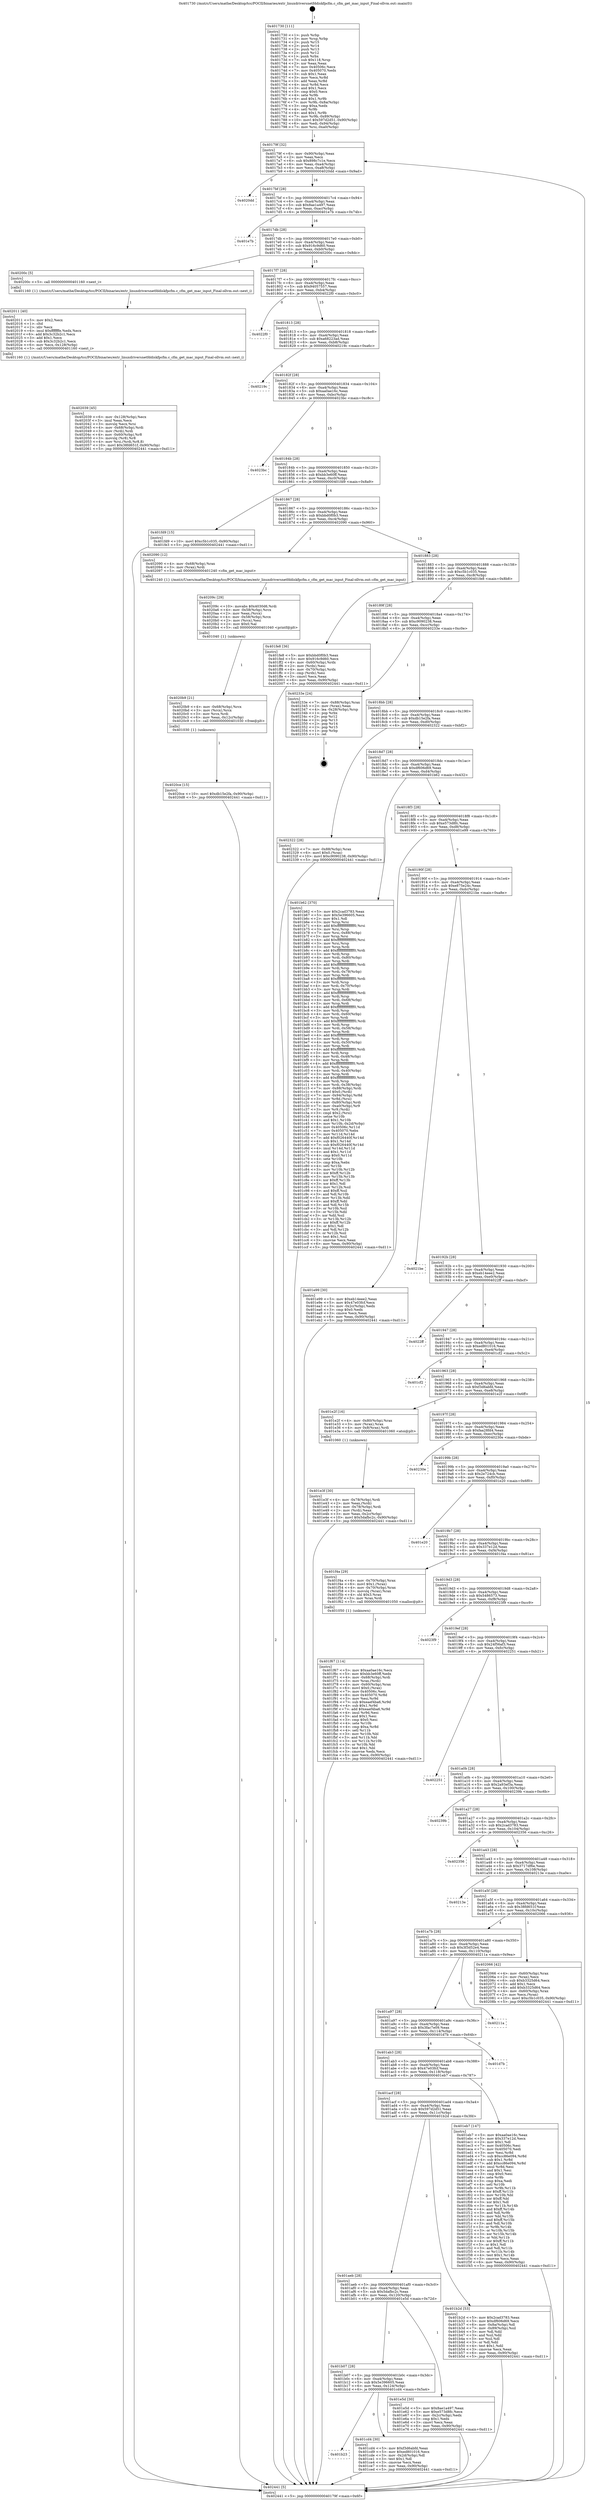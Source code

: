 digraph "0x401730" {
  label = "0x401730 (/mnt/c/Users/mathe/Desktop/tcc/POCII/binaries/extr_linuxdriversnetfddiskfpcfm.c_cfm_get_mac_input_Final-ollvm.out::main(0))"
  labelloc = "t"
  node[shape=record]

  Entry [label="",width=0.3,height=0.3,shape=circle,fillcolor=black,style=filled]
  "0x40179f" [label="{
     0x40179f [32]\l
     | [instrs]\l
     &nbsp;&nbsp;0x40179f \<+6\>: mov -0x90(%rbp),%eax\l
     &nbsp;&nbsp;0x4017a5 \<+2\>: mov %eax,%ecx\l
     &nbsp;&nbsp;0x4017a7 \<+6\>: sub $0x898c7c1e,%ecx\l
     &nbsp;&nbsp;0x4017ad \<+6\>: mov %eax,-0xa4(%rbp)\l
     &nbsp;&nbsp;0x4017b3 \<+6\>: mov %ecx,-0xa8(%rbp)\l
     &nbsp;&nbsp;0x4017b9 \<+6\>: je 00000000004020dd \<main+0x9ad\>\l
  }"]
  "0x4020dd" [label="{
     0x4020dd\l
  }", style=dashed]
  "0x4017bf" [label="{
     0x4017bf [28]\l
     | [instrs]\l
     &nbsp;&nbsp;0x4017bf \<+5\>: jmp 00000000004017c4 \<main+0x94\>\l
     &nbsp;&nbsp;0x4017c4 \<+6\>: mov -0xa4(%rbp),%eax\l
     &nbsp;&nbsp;0x4017ca \<+5\>: sub $0x8ae1a497,%eax\l
     &nbsp;&nbsp;0x4017cf \<+6\>: mov %eax,-0xac(%rbp)\l
     &nbsp;&nbsp;0x4017d5 \<+6\>: je 0000000000401e7b \<main+0x74b\>\l
  }"]
  Exit [label="",width=0.3,height=0.3,shape=circle,fillcolor=black,style=filled,peripheries=2]
  "0x401e7b" [label="{
     0x401e7b\l
  }", style=dashed]
  "0x4017db" [label="{
     0x4017db [28]\l
     | [instrs]\l
     &nbsp;&nbsp;0x4017db \<+5\>: jmp 00000000004017e0 \<main+0xb0\>\l
     &nbsp;&nbsp;0x4017e0 \<+6\>: mov -0xa4(%rbp),%eax\l
     &nbsp;&nbsp;0x4017e6 \<+5\>: sub $0x916c9d60,%eax\l
     &nbsp;&nbsp;0x4017eb \<+6\>: mov %eax,-0xb0(%rbp)\l
     &nbsp;&nbsp;0x4017f1 \<+6\>: je 000000000040200c \<main+0x8dc\>\l
  }"]
  "0x4020ce" [label="{
     0x4020ce [15]\l
     | [instrs]\l
     &nbsp;&nbsp;0x4020ce \<+10\>: movl $0xdb15e2fa,-0x90(%rbp)\l
     &nbsp;&nbsp;0x4020d8 \<+5\>: jmp 0000000000402441 \<main+0xd11\>\l
  }"]
  "0x40200c" [label="{
     0x40200c [5]\l
     | [instrs]\l
     &nbsp;&nbsp;0x40200c \<+5\>: call 0000000000401160 \<next_i\>\l
     | [calls]\l
     &nbsp;&nbsp;0x401160 \{1\} (/mnt/c/Users/mathe/Desktop/tcc/POCII/binaries/extr_linuxdriversnetfddiskfpcfm.c_cfm_get_mac_input_Final-ollvm.out::next_i)\l
  }"]
  "0x4017f7" [label="{
     0x4017f7 [28]\l
     | [instrs]\l
     &nbsp;&nbsp;0x4017f7 \<+5\>: jmp 00000000004017fc \<main+0xcc\>\l
     &nbsp;&nbsp;0x4017fc \<+6\>: mov -0xa4(%rbp),%eax\l
     &nbsp;&nbsp;0x401802 \<+5\>: sub $0x94057557,%eax\l
     &nbsp;&nbsp;0x401807 \<+6\>: mov %eax,-0xb4(%rbp)\l
     &nbsp;&nbsp;0x40180d \<+6\>: je 00000000004022f0 \<main+0xbc0\>\l
  }"]
  "0x4020b9" [label="{
     0x4020b9 [21]\l
     | [instrs]\l
     &nbsp;&nbsp;0x4020b9 \<+4\>: mov -0x68(%rbp),%rcx\l
     &nbsp;&nbsp;0x4020bd \<+3\>: mov (%rcx),%rcx\l
     &nbsp;&nbsp;0x4020c0 \<+3\>: mov %rcx,%rdi\l
     &nbsp;&nbsp;0x4020c3 \<+6\>: mov %eax,-0x12c(%rbp)\l
     &nbsp;&nbsp;0x4020c9 \<+5\>: call 0000000000401030 \<free@plt\>\l
     | [calls]\l
     &nbsp;&nbsp;0x401030 \{1\} (unknown)\l
  }"]
  "0x4022f0" [label="{
     0x4022f0\l
  }", style=dashed]
  "0x401813" [label="{
     0x401813 [28]\l
     | [instrs]\l
     &nbsp;&nbsp;0x401813 \<+5\>: jmp 0000000000401818 \<main+0xe8\>\l
     &nbsp;&nbsp;0x401818 \<+6\>: mov -0xa4(%rbp),%eax\l
     &nbsp;&nbsp;0x40181e \<+5\>: sub $0xa68223ad,%eax\l
     &nbsp;&nbsp;0x401823 \<+6\>: mov %eax,-0xb8(%rbp)\l
     &nbsp;&nbsp;0x401829 \<+6\>: je 000000000040219c \<main+0xa6c\>\l
  }"]
  "0x40209c" [label="{
     0x40209c [29]\l
     | [instrs]\l
     &nbsp;&nbsp;0x40209c \<+10\>: movabs $0x4030d6,%rdi\l
     &nbsp;&nbsp;0x4020a6 \<+4\>: mov -0x58(%rbp),%rcx\l
     &nbsp;&nbsp;0x4020aa \<+2\>: mov %eax,(%rcx)\l
     &nbsp;&nbsp;0x4020ac \<+4\>: mov -0x58(%rbp),%rcx\l
     &nbsp;&nbsp;0x4020b0 \<+2\>: mov (%rcx),%esi\l
     &nbsp;&nbsp;0x4020b2 \<+2\>: mov $0x0,%al\l
     &nbsp;&nbsp;0x4020b4 \<+5\>: call 0000000000401040 \<printf@plt\>\l
     | [calls]\l
     &nbsp;&nbsp;0x401040 \{1\} (unknown)\l
  }"]
  "0x40219c" [label="{
     0x40219c\l
  }", style=dashed]
  "0x40182f" [label="{
     0x40182f [28]\l
     | [instrs]\l
     &nbsp;&nbsp;0x40182f \<+5\>: jmp 0000000000401834 \<main+0x104\>\l
     &nbsp;&nbsp;0x401834 \<+6\>: mov -0xa4(%rbp),%eax\l
     &nbsp;&nbsp;0x40183a \<+5\>: sub $0xaa0ae16c,%eax\l
     &nbsp;&nbsp;0x40183f \<+6\>: mov %eax,-0xbc(%rbp)\l
     &nbsp;&nbsp;0x401845 \<+6\>: je 00000000004023bc \<main+0xc8c\>\l
  }"]
  "0x402039" [label="{
     0x402039 [45]\l
     | [instrs]\l
     &nbsp;&nbsp;0x402039 \<+6\>: mov -0x128(%rbp),%ecx\l
     &nbsp;&nbsp;0x40203f \<+3\>: imul %eax,%ecx\l
     &nbsp;&nbsp;0x402042 \<+3\>: movslq %ecx,%rsi\l
     &nbsp;&nbsp;0x402045 \<+4\>: mov -0x68(%rbp),%rdi\l
     &nbsp;&nbsp;0x402049 \<+3\>: mov (%rdi),%rdi\l
     &nbsp;&nbsp;0x40204c \<+4\>: mov -0x60(%rbp),%r8\l
     &nbsp;&nbsp;0x402050 \<+3\>: movslq (%r8),%r8\l
     &nbsp;&nbsp;0x402053 \<+4\>: mov %rsi,(%rdi,%r8,8)\l
     &nbsp;&nbsp;0x402057 \<+10\>: movl $0x38fd651f,-0x90(%rbp)\l
     &nbsp;&nbsp;0x402061 \<+5\>: jmp 0000000000402441 \<main+0xd11\>\l
  }"]
  "0x4023bc" [label="{
     0x4023bc\l
  }", style=dashed]
  "0x40184b" [label="{
     0x40184b [28]\l
     | [instrs]\l
     &nbsp;&nbsp;0x40184b \<+5\>: jmp 0000000000401850 \<main+0x120\>\l
     &nbsp;&nbsp;0x401850 \<+6\>: mov -0xa4(%rbp),%eax\l
     &nbsp;&nbsp;0x401856 \<+5\>: sub $0xbb3e60ff,%eax\l
     &nbsp;&nbsp;0x40185b \<+6\>: mov %eax,-0xc0(%rbp)\l
     &nbsp;&nbsp;0x401861 \<+6\>: je 0000000000401fd9 \<main+0x8a9\>\l
  }"]
  "0x402011" [label="{
     0x402011 [40]\l
     | [instrs]\l
     &nbsp;&nbsp;0x402011 \<+5\>: mov $0x2,%ecx\l
     &nbsp;&nbsp;0x402016 \<+1\>: cltd\l
     &nbsp;&nbsp;0x402017 \<+2\>: idiv %ecx\l
     &nbsp;&nbsp;0x402019 \<+6\>: imul $0xfffffffe,%edx,%ecx\l
     &nbsp;&nbsp;0x40201f \<+6\>: add $0x3c32b2c1,%ecx\l
     &nbsp;&nbsp;0x402025 \<+3\>: add $0x1,%ecx\l
     &nbsp;&nbsp;0x402028 \<+6\>: sub $0x3c32b2c1,%ecx\l
     &nbsp;&nbsp;0x40202e \<+6\>: mov %ecx,-0x128(%rbp)\l
     &nbsp;&nbsp;0x402034 \<+5\>: call 0000000000401160 \<next_i\>\l
     | [calls]\l
     &nbsp;&nbsp;0x401160 \{1\} (/mnt/c/Users/mathe/Desktop/tcc/POCII/binaries/extr_linuxdriversnetfddiskfpcfm.c_cfm_get_mac_input_Final-ollvm.out::next_i)\l
  }"]
  "0x401fd9" [label="{
     0x401fd9 [15]\l
     | [instrs]\l
     &nbsp;&nbsp;0x401fd9 \<+10\>: movl $0xc5b1c035,-0x90(%rbp)\l
     &nbsp;&nbsp;0x401fe3 \<+5\>: jmp 0000000000402441 \<main+0xd11\>\l
  }"]
  "0x401867" [label="{
     0x401867 [28]\l
     | [instrs]\l
     &nbsp;&nbsp;0x401867 \<+5\>: jmp 000000000040186c \<main+0x13c\>\l
     &nbsp;&nbsp;0x40186c \<+6\>: mov -0xa4(%rbp),%eax\l
     &nbsp;&nbsp;0x401872 \<+5\>: sub $0xbbd0f0b3,%eax\l
     &nbsp;&nbsp;0x401877 \<+6\>: mov %eax,-0xc4(%rbp)\l
     &nbsp;&nbsp;0x40187d \<+6\>: je 0000000000402090 \<main+0x960\>\l
  }"]
  "0x401f67" [label="{
     0x401f67 [114]\l
     | [instrs]\l
     &nbsp;&nbsp;0x401f67 \<+5\>: mov $0xaa0ae16c,%ecx\l
     &nbsp;&nbsp;0x401f6c \<+5\>: mov $0xbb3e60ff,%edx\l
     &nbsp;&nbsp;0x401f71 \<+4\>: mov -0x68(%rbp),%rdi\l
     &nbsp;&nbsp;0x401f75 \<+3\>: mov %rax,(%rdi)\l
     &nbsp;&nbsp;0x401f78 \<+4\>: mov -0x60(%rbp),%rax\l
     &nbsp;&nbsp;0x401f7c \<+6\>: movl $0x0,(%rax)\l
     &nbsp;&nbsp;0x401f82 \<+7\>: mov 0x40506c,%esi\l
     &nbsp;&nbsp;0x401f89 \<+8\>: mov 0x405070,%r8d\l
     &nbsp;&nbsp;0x401f91 \<+3\>: mov %esi,%r9d\l
     &nbsp;&nbsp;0x401f94 \<+7\>: sub $0xeaef4ba6,%r9d\l
     &nbsp;&nbsp;0x401f9b \<+4\>: sub $0x1,%r9d\l
     &nbsp;&nbsp;0x401f9f \<+7\>: add $0xeaef4ba6,%r9d\l
     &nbsp;&nbsp;0x401fa6 \<+4\>: imul %r9d,%esi\l
     &nbsp;&nbsp;0x401faa \<+3\>: and $0x1,%esi\l
     &nbsp;&nbsp;0x401fad \<+3\>: cmp $0x0,%esi\l
     &nbsp;&nbsp;0x401fb0 \<+4\>: sete %r10b\l
     &nbsp;&nbsp;0x401fb4 \<+4\>: cmp $0xa,%r8d\l
     &nbsp;&nbsp;0x401fb8 \<+4\>: setl %r11b\l
     &nbsp;&nbsp;0x401fbc \<+3\>: mov %r10b,%bl\l
     &nbsp;&nbsp;0x401fbf \<+3\>: and %r11b,%bl\l
     &nbsp;&nbsp;0x401fc2 \<+3\>: xor %r11b,%r10b\l
     &nbsp;&nbsp;0x401fc5 \<+3\>: or %r10b,%bl\l
     &nbsp;&nbsp;0x401fc8 \<+3\>: test $0x1,%bl\l
     &nbsp;&nbsp;0x401fcb \<+3\>: cmovne %edx,%ecx\l
     &nbsp;&nbsp;0x401fce \<+6\>: mov %ecx,-0x90(%rbp)\l
     &nbsp;&nbsp;0x401fd4 \<+5\>: jmp 0000000000402441 \<main+0xd11\>\l
  }"]
  "0x402090" [label="{
     0x402090 [12]\l
     | [instrs]\l
     &nbsp;&nbsp;0x402090 \<+4\>: mov -0x68(%rbp),%rax\l
     &nbsp;&nbsp;0x402094 \<+3\>: mov (%rax),%rdi\l
     &nbsp;&nbsp;0x402097 \<+5\>: call 0000000000401240 \<cfm_get_mac_input\>\l
     | [calls]\l
     &nbsp;&nbsp;0x401240 \{1\} (/mnt/c/Users/mathe/Desktop/tcc/POCII/binaries/extr_linuxdriversnetfddiskfpcfm.c_cfm_get_mac_input_Final-ollvm.out::cfm_get_mac_input)\l
  }"]
  "0x401883" [label="{
     0x401883 [28]\l
     | [instrs]\l
     &nbsp;&nbsp;0x401883 \<+5\>: jmp 0000000000401888 \<main+0x158\>\l
     &nbsp;&nbsp;0x401888 \<+6\>: mov -0xa4(%rbp),%eax\l
     &nbsp;&nbsp;0x40188e \<+5\>: sub $0xc5b1c035,%eax\l
     &nbsp;&nbsp;0x401893 \<+6\>: mov %eax,-0xc8(%rbp)\l
     &nbsp;&nbsp;0x401899 \<+6\>: je 0000000000401fe8 \<main+0x8b8\>\l
  }"]
  "0x401e3f" [label="{
     0x401e3f [30]\l
     | [instrs]\l
     &nbsp;&nbsp;0x401e3f \<+4\>: mov -0x78(%rbp),%rdi\l
     &nbsp;&nbsp;0x401e43 \<+2\>: mov %eax,(%rdi)\l
     &nbsp;&nbsp;0x401e45 \<+4\>: mov -0x78(%rbp),%rdi\l
     &nbsp;&nbsp;0x401e49 \<+2\>: mov (%rdi),%eax\l
     &nbsp;&nbsp;0x401e4b \<+3\>: mov %eax,-0x2c(%rbp)\l
     &nbsp;&nbsp;0x401e4e \<+10\>: movl $0x5dafbc2c,-0x90(%rbp)\l
     &nbsp;&nbsp;0x401e58 \<+5\>: jmp 0000000000402441 \<main+0xd11\>\l
  }"]
  "0x401fe8" [label="{
     0x401fe8 [36]\l
     | [instrs]\l
     &nbsp;&nbsp;0x401fe8 \<+5\>: mov $0xbbd0f0b3,%eax\l
     &nbsp;&nbsp;0x401fed \<+5\>: mov $0x916c9d60,%ecx\l
     &nbsp;&nbsp;0x401ff2 \<+4\>: mov -0x60(%rbp),%rdx\l
     &nbsp;&nbsp;0x401ff6 \<+2\>: mov (%rdx),%esi\l
     &nbsp;&nbsp;0x401ff8 \<+4\>: mov -0x70(%rbp),%rdx\l
     &nbsp;&nbsp;0x401ffc \<+2\>: cmp (%rdx),%esi\l
     &nbsp;&nbsp;0x401ffe \<+3\>: cmovl %ecx,%eax\l
     &nbsp;&nbsp;0x402001 \<+6\>: mov %eax,-0x90(%rbp)\l
     &nbsp;&nbsp;0x402007 \<+5\>: jmp 0000000000402441 \<main+0xd11\>\l
  }"]
  "0x40189f" [label="{
     0x40189f [28]\l
     | [instrs]\l
     &nbsp;&nbsp;0x40189f \<+5\>: jmp 00000000004018a4 \<main+0x174\>\l
     &nbsp;&nbsp;0x4018a4 \<+6\>: mov -0xa4(%rbp),%eax\l
     &nbsp;&nbsp;0x4018aa \<+5\>: sub $0xc9090238,%eax\l
     &nbsp;&nbsp;0x4018af \<+6\>: mov %eax,-0xcc(%rbp)\l
     &nbsp;&nbsp;0x4018b5 \<+6\>: je 000000000040233e \<main+0xc0e\>\l
  }"]
  "0x401b23" [label="{
     0x401b23\l
  }", style=dashed]
  "0x40233e" [label="{
     0x40233e [24]\l
     | [instrs]\l
     &nbsp;&nbsp;0x40233e \<+7\>: mov -0x88(%rbp),%rax\l
     &nbsp;&nbsp;0x402345 \<+2\>: mov (%rax),%eax\l
     &nbsp;&nbsp;0x402347 \<+4\>: lea -0x28(%rbp),%rsp\l
     &nbsp;&nbsp;0x40234b \<+1\>: pop %rbx\l
     &nbsp;&nbsp;0x40234c \<+2\>: pop %r12\l
     &nbsp;&nbsp;0x40234e \<+2\>: pop %r13\l
     &nbsp;&nbsp;0x402350 \<+2\>: pop %r14\l
     &nbsp;&nbsp;0x402352 \<+2\>: pop %r15\l
     &nbsp;&nbsp;0x402354 \<+1\>: pop %rbp\l
     &nbsp;&nbsp;0x402355 \<+1\>: ret\l
  }"]
  "0x4018bb" [label="{
     0x4018bb [28]\l
     | [instrs]\l
     &nbsp;&nbsp;0x4018bb \<+5\>: jmp 00000000004018c0 \<main+0x190\>\l
     &nbsp;&nbsp;0x4018c0 \<+6\>: mov -0xa4(%rbp),%eax\l
     &nbsp;&nbsp;0x4018c6 \<+5\>: sub $0xdb15e2fa,%eax\l
     &nbsp;&nbsp;0x4018cb \<+6\>: mov %eax,-0xd0(%rbp)\l
     &nbsp;&nbsp;0x4018d1 \<+6\>: je 0000000000402322 \<main+0xbf2\>\l
  }"]
  "0x401cd4" [label="{
     0x401cd4 [30]\l
     | [instrs]\l
     &nbsp;&nbsp;0x401cd4 \<+5\>: mov $0xf3d6abfd,%eax\l
     &nbsp;&nbsp;0x401cd9 \<+5\>: mov $0xed801016,%ecx\l
     &nbsp;&nbsp;0x401cde \<+3\>: mov -0x2d(%rbp),%dl\l
     &nbsp;&nbsp;0x401ce1 \<+3\>: test $0x1,%dl\l
     &nbsp;&nbsp;0x401ce4 \<+3\>: cmovne %ecx,%eax\l
     &nbsp;&nbsp;0x401ce7 \<+6\>: mov %eax,-0x90(%rbp)\l
     &nbsp;&nbsp;0x401ced \<+5\>: jmp 0000000000402441 \<main+0xd11\>\l
  }"]
  "0x402322" [label="{
     0x402322 [28]\l
     | [instrs]\l
     &nbsp;&nbsp;0x402322 \<+7\>: mov -0x88(%rbp),%rax\l
     &nbsp;&nbsp;0x402329 \<+6\>: movl $0x0,(%rax)\l
     &nbsp;&nbsp;0x40232f \<+10\>: movl $0xc9090238,-0x90(%rbp)\l
     &nbsp;&nbsp;0x402339 \<+5\>: jmp 0000000000402441 \<main+0xd11\>\l
  }"]
  "0x4018d7" [label="{
     0x4018d7 [28]\l
     | [instrs]\l
     &nbsp;&nbsp;0x4018d7 \<+5\>: jmp 00000000004018dc \<main+0x1ac\>\l
     &nbsp;&nbsp;0x4018dc \<+6\>: mov -0xa4(%rbp),%eax\l
     &nbsp;&nbsp;0x4018e2 \<+5\>: sub $0xdf606d69,%eax\l
     &nbsp;&nbsp;0x4018e7 \<+6\>: mov %eax,-0xd4(%rbp)\l
     &nbsp;&nbsp;0x4018ed \<+6\>: je 0000000000401b62 \<main+0x432\>\l
  }"]
  "0x401b07" [label="{
     0x401b07 [28]\l
     | [instrs]\l
     &nbsp;&nbsp;0x401b07 \<+5\>: jmp 0000000000401b0c \<main+0x3dc\>\l
     &nbsp;&nbsp;0x401b0c \<+6\>: mov -0xa4(%rbp),%eax\l
     &nbsp;&nbsp;0x401b12 \<+5\>: sub $0x5e396605,%eax\l
     &nbsp;&nbsp;0x401b17 \<+6\>: mov %eax,-0x124(%rbp)\l
     &nbsp;&nbsp;0x401b1d \<+6\>: je 0000000000401cd4 \<main+0x5a4\>\l
  }"]
  "0x401b62" [label="{
     0x401b62 [370]\l
     | [instrs]\l
     &nbsp;&nbsp;0x401b62 \<+5\>: mov $0x2cad3783,%eax\l
     &nbsp;&nbsp;0x401b67 \<+5\>: mov $0x5e396605,%ecx\l
     &nbsp;&nbsp;0x401b6c \<+2\>: mov $0x1,%dl\l
     &nbsp;&nbsp;0x401b6e \<+3\>: mov %rsp,%rsi\l
     &nbsp;&nbsp;0x401b71 \<+4\>: add $0xfffffffffffffff0,%rsi\l
     &nbsp;&nbsp;0x401b75 \<+3\>: mov %rsi,%rsp\l
     &nbsp;&nbsp;0x401b78 \<+7\>: mov %rsi,-0x88(%rbp)\l
     &nbsp;&nbsp;0x401b7f \<+3\>: mov %rsp,%rsi\l
     &nbsp;&nbsp;0x401b82 \<+4\>: add $0xfffffffffffffff0,%rsi\l
     &nbsp;&nbsp;0x401b86 \<+3\>: mov %rsi,%rsp\l
     &nbsp;&nbsp;0x401b89 \<+3\>: mov %rsp,%rdi\l
     &nbsp;&nbsp;0x401b8c \<+4\>: add $0xfffffffffffffff0,%rdi\l
     &nbsp;&nbsp;0x401b90 \<+3\>: mov %rdi,%rsp\l
     &nbsp;&nbsp;0x401b93 \<+4\>: mov %rdi,-0x80(%rbp)\l
     &nbsp;&nbsp;0x401b97 \<+3\>: mov %rsp,%rdi\l
     &nbsp;&nbsp;0x401b9a \<+4\>: add $0xfffffffffffffff0,%rdi\l
     &nbsp;&nbsp;0x401b9e \<+3\>: mov %rdi,%rsp\l
     &nbsp;&nbsp;0x401ba1 \<+4\>: mov %rdi,-0x78(%rbp)\l
     &nbsp;&nbsp;0x401ba5 \<+3\>: mov %rsp,%rdi\l
     &nbsp;&nbsp;0x401ba8 \<+4\>: add $0xfffffffffffffff0,%rdi\l
     &nbsp;&nbsp;0x401bac \<+3\>: mov %rdi,%rsp\l
     &nbsp;&nbsp;0x401baf \<+4\>: mov %rdi,-0x70(%rbp)\l
     &nbsp;&nbsp;0x401bb3 \<+3\>: mov %rsp,%rdi\l
     &nbsp;&nbsp;0x401bb6 \<+4\>: add $0xfffffffffffffff0,%rdi\l
     &nbsp;&nbsp;0x401bba \<+3\>: mov %rdi,%rsp\l
     &nbsp;&nbsp;0x401bbd \<+4\>: mov %rdi,-0x68(%rbp)\l
     &nbsp;&nbsp;0x401bc1 \<+3\>: mov %rsp,%rdi\l
     &nbsp;&nbsp;0x401bc4 \<+4\>: add $0xfffffffffffffff0,%rdi\l
     &nbsp;&nbsp;0x401bc8 \<+3\>: mov %rdi,%rsp\l
     &nbsp;&nbsp;0x401bcb \<+4\>: mov %rdi,-0x60(%rbp)\l
     &nbsp;&nbsp;0x401bcf \<+3\>: mov %rsp,%rdi\l
     &nbsp;&nbsp;0x401bd2 \<+4\>: add $0xfffffffffffffff0,%rdi\l
     &nbsp;&nbsp;0x401bd6 \<+3\>: mov %rdi,%rsp\l
     &nbsp;&nbsp;0x401bd9 \<+4\>: mov %rdi,-0x58(%rbp)\l
     &nbsp;&nbsp;0x401bdd \<+3\>: mov %rsp,%rdi\l
     &nbsp;&nbsp;0x401be0 \<+4\>: add $0xfffffffffffffff0,%rdi\l
     &nbsp;&nbsp;0x401be4 \<+3\>: mov %rdi,%rsp\l
     &nbsp;&nbsp;0x401be7 \<+4\>: mov %rdi,-0x50(%rbp)\l
     &nbsp;&nbsp;0x401beb \<+3\>: mov %rsp,%rdi\l
     &nbsp;&nbsp;0x401bee \<+4\>: add $0xfffffffffffffff0,%rdi\l
     &nbsp;&nbsp;0x401bf2 \<+3\>: mov %rdi,%rsp\l
     &nbsp;&nbsp;0x401bf5 \<+4\>: mov %rdi,-0x48(%rbp)\l
     &nbsp;&nbsp;0x401bf9 \<+3\>: mov %rsp,%rdi\l
     &nbsp;&nbsp;0x401bfc \<+4\>: add $0xfffffffffffffff0,%rdi\l
     &nbsp;&nbsp;0x401c00 \<+3\>: mov %rdi,%rsp\l
     &nbsp;&nbsp;0x401c03 \<+4\>: mov %rdi,-0x40(%rbp)\l
     &nbsp;&nbsp;0x401c07 \<+3\>: mov %rsp,%rdi\l
     &nbsp;&nbsp;0x401c0a \<+4\>: add $0xfffffffffffffff0,%rdi\l
     &nbsp;&nbsp;0x401c0e \<+3\>: mov %rdi,%rsp\l
     &nbsp;&nbsp;0x401c11 \<+4\>: mov %rdi,-0x38(%rbp)\l
     &nbsp;&nbsp;0x401c15 \<+7\>: mov -0x88(%rbp),%rdi\l
     &nbsp;&nbsp;0x401c1c \<+6\>: movl $0x0,(%rdi)\l
     &nbsp;&nbsp;0x401c22 \<+7\>: mov -0x94(%rbp),%r8d\l
     &nbsp;&nbsp;0x401c29 \<+3\>: mov %r8d,(%rsi)\l
     &nbsp;&nbsp;0x401c2c \<+4\>: mov -0x80(%rbp),%rdi\l
     &nbsp;&nbsp;0x401c30 \<+7\>: mov -0xa0(%rbp),%r9\l
     &nbsp;&nbsp;0x401c37 \<+3\>: mov %r9,(%rdi)\l
     &nbsp;&nbsp;0x401c3a \<+3\>: cmpl $0x2,(%rsi)\l
     &nbsp;&nbsp;0x401c3d \<+4\>: setne %r10b\l
     &nbsp;&nbsp;0x401c41 \<+4\>: and $0x1,%r10b\l
     &nbsp;&nbsp;0x401c45 \<+4\>: mov %r10b,-0x2d(%rbp)\l
     &nbsp;&nbsp;0x401c49 \<+8\>: mov 0x40506c,%r11d\l
     &nbsp;&nbsp;0x401c51 \<+7\>: mov 0x405070,%ebx\l
     &nbsp;&nbsp;0x401c58 \<+3\>: mov %r11d,%r14d\l
     &nbsp;&nbsp;0x401c5b \<+7\>: add $0xf026440f,%r14d\l
     &nbsp;&nbsp;0x401c62 \<+4\>: sub $0x1,%r14d\l
     &nbsp;&nbsp;0x401c66 \<+7\>: sub $0xf026440f,%r14d\l
     &nbsp;&nbsp;0x401c6d \<+4\>: imul %r14d,%r11d\l
     &nbsp;&nbsp;0x401c71 \<+4\>: and $0x1,%r11d\l
     &nbsp;&nbsp;0x401c75 \<+4\>: cmp $0x0,%r11d\l
     &nbsp;&nbsp;0x401c79 \<+4\>: sete %r10b\l
     &nbsp;&nbsp;0x401c7d \<+3\>: cmp $0xa,%ebx\l
     &nbsp;&nbsp;0x401c80 \<+4\>: setl %r15b\l
     &nbsp;&nbsp;0x401c84 \<+3\>: mov %r10b,%r12b\l
     &nbsp;&nbsp;0x401c87 \<+4\>: xor $0xff,%r12b\l
     &nbsp;&nbsp;0x401c8b \<+3\>: mov %r15b,%r13b\l
     &nbsp;&nbsp;0x401c8e \<+4\>: xor $0xff,%r13b\l
     &nbsp;&nbsp;0x401c92 \<+3\>: xor $0x1,%dl\l
     &nbsp;&nbsp;0x401c95 \<+3\>: mov %r12b,%sil\l
     &nbsp;&nbsp;0x401c98 \<+4\>: and $0xff,%sil\l
     &nbsp;&nbsp;0x401c9c \<+3\>: and %dl,%r10b\l
     &nbsp;&nbsp;0x401c9f \<+3\>: mov %r13b,%dil\l
     &nbsp;&nbsp;0x401ca2 \<+4\>: and $0xff,%dil\l
     &nbsp;&nbsp;0x401ca6 \<+3\>: and %dl,%r15b\l
     &nbsp;&nbsp;0x401ca9 \<+3\>: or %r10b,%sil\l
     &nbsp;&nbsp;0x401cac \<+3\>: or %r15b,%dil\l
     &nbsp;&nbsp;0x401caf \<+3\>: xor %dil,%sil\l
     &nbsp;&nbsp;0x401cb2 \<+3\>: or %r13b,%r12b\l
     &nbsp;&nbsp;0x401cb5 \<+4\>: xor $0xff,%r12b\l
     &nbsp;&nbsp;0x401cb9 \<+3\>: or $0x1,%dl\l
     &nbsp;&nbsp;0x401cbc \<+3\>: and %dl,%r12b\l
     &nbsp;&nbsp;0x401cbf \<+3\>: or %r12b,%sil\l
     &nbsp;&nbsp;0x401cc2 \<+4\>: test $0x1,%sil\l
     &nbsp;&nbsp;0x401cc6 \<+3\>: cmovne %ecx,%eax\l
     &nbsp;&nbsp;0x401cc9 \<+6\>: mov %eax,-0x90(%rbp)\l
     &nbsp;&nbsp;0x401ccf \<+5\>: jmp 0000000000402441 \<main+0xd11\>\l
  }"]
  "0x4018f3" [label="{
     0x4018f3 [28]\l
     | [instrs]\l
     &nbsp;&nbsp;0x4018f3 \<+5\>: jmp 00000000004018f8 \<main+0x1c8\>\l
     &nbsp;&nbsp;0x4018f8 \<+6\>: mov -0xa4(%rbp),%eax\l
     &nbsp;&nbsp;0x4018fe \<+5\>: sub $0xe573d8fc,%eax\l
     &nbsp;&nbsp;0x401903 \<+6\>: mov %eax,-0xd8(%rbp)\l
     &nbsp;&nbsp;0x401909 \<+6\>: je 0000000000401e99 \<main+0x769\>\l
  }"]
  "0x401e5d" [label="{
     0x401e5d [30]\l
     | [instrs]\l
     &nbsp;&nbsp;0x401e5d \<+5\>: mov $0x8ae1a497,%eax\l
     &nbsp;&nbsp;0x401e62 \<+5\>: mov $0xe573d8fc,%ecx\l
     &nbsp;&nbsp;0x401e67 \<+3\>: mov -0x2c(%rbp),%edx\l
     &nbsp;&nbsp;0x401e6a \<+3\>: cmp $0x1,%edx\l
     &nbsp;&nbsp;0x401e6d \<+3\>: cmovl %ecx,%eax\l
     &nbsp;&nbsp;0x401e70 \<+6\>: mov %eax,-0x90(%rbp)\l
     &nbsp;&nbsp;0x401e76 \<+5\>: jmp 0000000000402441 \<main+0xd11\>\l
  }"]
  "0x401e99" [label="{
     0x401e99 [30]\l
     | [instrs]\l
     &nbsp;&nbsp;0x401e99 \<+5\>: mov $0xeb14eee2,%eax\l
     &nbsp;&nbsp;0x401e9e \<+5\>: mov $0x47e03fcf,%ecx\l
     &nbsp;&nbsp;0x401ea3 \<+3\>: mov -0x2c(%rbp),%edx\l
     &nbsp;&nbsp;0x401ea6 \<+3\>: cmp $0x0,%edx\l
     &nbsp;&nbsp;0x401ea9 \<+3\>: cmove %ecx,%eax\l
     &nbsp;&nbsp;0x401eac \<+6\>: mov %eax,-0x90(%rbp)\l
     &nbsp;&nbsp;0x401eb2 \<+5\>: jmp 0000000000402441 \<main+0xd11\>\l
  }"]
  "0x40190f" [label="{
     0x40190f [28]\l
     | [instrs]\l
     &nbsp;&nbsp;0x40190f \<+5\>: jmp 0000000000401914 \<main+0x1e4\>\l
     &nbsp;&nbsp;0x401914 \<+6\>: mov -0xa4(%rbp),%eax\l
     &nbsp;&nbsp;0x40191a \<+5\>: sub $0xe875e24c,%eax\l
     &nbsp;&nbsp;0x40191f \<+6\>: mov %eax,-0xdc(%rbp)\l
     &nbsp;&nbsp;0x401925 \<+6\>: je 00000000004021be \<main+0xa8e\>\l
  }"]
  "0x401730" [label="{
     0x401730 [111]\l
     | [instrs]\l
     &nbsp;&nbsp;0x401730 \<+1\>: push %rbp\l
     &nbsp;&nbsp;0x401731 \<+3\>: mov %rsp,%rbp\l
     &nbsp;&nbsp;0x401734 \<+2\>: push %r15\l
     &nbsp;&nbsp;0x401736 \<+2\>: push %r14\l
     &nbsp;&nbsp;0x401738 \<+2\>: push %r13\l
     &nbsp;&nbsp;0x40173a \<+2\>: push %r12\l
     &nbsp;&nbsp;0x40173c \<+1\>: push %rbx\l
     &nbsp;&nbsp;0x40173d \<+7\>: sub $0x118,%rsp\l
     &nbsp;&nbsp;0x401744 \<+2\>: xor %eax,%eax\l
     &nbsp;&nbsp;0x401746 \<+7\>: mov 0x40506c,%ecx\l
     &nbsp;&nbsp;0x40174d \<+7\>: mov 0x405070,%edx\l
     &nbsp;&nbsp;0x401754 \<+3\>: sub $0x1,%eax\l
     &nbsp;&nbsp;0x401757 \<+3\>: mov %ecx,%r8d\l
     &nbsp;&nbsp;0x40175a \<+3\>: add %eax,%r8d\l
     &nbsp;&nbsp;0x40175d \<+4\>: imul %r8d,%ecx\l
     &nbsp;&nbsp;0x401761 \<+3\>: and $0x1,%ecx\l
     &nbsp;&nbsp;0x401764 \<+3\>: cmp $0x0,%ecx\l
     &nbsp;&nbsp;0x401767 \<+4\>: sete %r9b\l
     &nbsp;&nbsp;0x40176b \<+4\>: and $0x1,%r9b\l
     &nbsp;&nbsp;0x40176f \<+7\>: mov %r9b,-0x8a(%rbp)\l
     &nbsp;&nbsp;0x401776 \<+3\>: cmp $0xa,%edx\l
     &nbsp;&nbsp;0x401779 \<+4\>: setl %r9b\l
     &nbsp;&nbsp;0x40177d \<+4\>: and $0x1,%r9b\l
     &nbsp;&nbsp;0x401781 \<+7\>: mov %r9b,-0x89(%rbp)\l
     &nbsp;&nbsp;0x401788 \<+10\>: movl $0x597d2d51,-0x90(%rbp)\l
     &nbsp;&nbsp;0x401792 \<+6\>: mov %edi,-0x94(%rbp)\l
     &nbsp;&nbsp;0x401798 \<+7\>: mov %rsi,-0xa0(%rbp)\l
  }"]
  "0x4021be" [label="{
     0x4021be\l
  }", style=dashed]
  "0x40192b" [label="{
     0x40192b [28]\l
     | [instrs]\l
     &nbsp;&nbsp;0x40192b \<+5\>: jmp 0000000000401930 \<main+0x200\>\l
     &nbsp;&nbsp;0x401930 \<+6\>: mov -0xa4(%rbp),%eax\l
     &nbsp;&nbsp;0x401936 \<+5\>: sub $0xeb14eee2,%eax\l
     &nbsp;&nbsp;0x40193b \<+6\>: mov %eax,-0xe0(%rbp)\l
     &nbsp;&nbsp;0x401941 \<+6\>: je 00000000004022ff \<main+0xbcf\>\l
  }"]
  "0x402441" [label="{
     0x402441 [5]\l
     | [instrs]\l
     &nbsp;&nbsp;0x402441 \<+5\>: jmp 000000000040179f \<main+0x6f\>\l
  }"]
  "0x4022ff" [label="{
     0x4022ff\l
  }", style=dashed]
  "0x401947" [label="{
     0x401947 [28]\l
     | [instrs]\l
     &nbsp;&nbsp;0x401947 \<+5\>: jmp 000000000040194c \<main+0x21c\>\l
     &nbsp;&nbsp;0x40194c \<+6\>: mov -0xa4(%rbp),%eax\l
     &nbsp;&nbsp;0x401952 \<+5\>: sub $0xed801016,%eax\l
     &nbsp;&nbsp;0x401957 \<+6\>: mov %eax,-0xe4(%rbp)\l
     &nbsp;&nbsp;0x40195d \<+6\>: je 0000000000401cf2 \<main+0x5c2\>\l
  }"]
  "0x401aeb" [label="{
     0x401aeb [28]\l
     | [instrs]\l
     &nbsp;&nbsp;0x401aeb \<+5\>: jmp 0000000000401af0 \<main+0x3c0\>\l
     &nbsp;&nbsp;0x401af0 \<+6\>: mov -0xa4(%rbp),%eax\l
     &nbsp;&nbsp;0x401af6 \<+5\>: sub $0x5dafbc2c,%eax\l
     &nbsp;&nbsp;0x401afb \<+6\>: mov %eax,-0x120(%rbp)\l
     &nbsp;&nbsp;0x401b01 \<+6\>: je 0000000000401e5d \<main+0x72d\>\l
  }"]
  "0x401cf2" [label="{
     0x401cf2\l
  }", style=dashed]
  "0x401963" [label="{
     0x401963 [28]\l
     | [instrs]\l
     &nbsp;&nbsp;0x401963 \<+5\>: jmp 0000000000401968 \<main+0x238\>\l
     &nbsp;&nbsp;0x401968 \<+6\>: mov -0xa4(%rbp),%eax\l
     &nbsp;&nbsp;0x40196e \<+5\>: sub $0xf3d6abfd,%eax\l
     &nbsp;&nbsp;0x401973 \<+6\>: mov %eax,-0xe8(%rbp)\l
     &nbsp;&nbsp;0x401979 \<+6\>: je 0000000000401e2f \<main+0x6ff\>\l
  }"]
  "0x401b2d" [label="{
     0x401b2d [53]\l
     | [instrs]\l
     &nbsp;&nbsp;0x401b2d \<+5\>: mov $0x2cad3783,%eax\l
     &nbsp;&nbsp;0x401b32 \<+5\>: mov $0xdf606d69,%ecx\l
     &nbsp;&nbsp;0x401b37 \<+6\>: mov -0x8a(%rbp),%dl\l
     &nbsp;&nbsp;0x401b3d \<+7\>: mov -0x89(%rbp),%sil\l
     &nbsp;&nbsp;0x401b44 \<+3\>: mov %dl,%dil\l
     &nbsp;&nbsp;0x401b47 \<+3\>: and %sil,%dil\l
     &nbsp;&nbsp;0x401b4a \<+3\>: xor %sil,%dl\l
     &nbsp;&nbsp;0x401b4d \<+3\>: or %dl,%dil\l
     &nbsp;&nbsp;0x401b50 \<+4\>: test $0x1,%dil\l
     &nbsp;&nbsp;0x401b54 \<+3\>: cmovne %ecx,%eax\l
     &nbsp;&nbsp;0x401b57 \<+6\>: mov %eax,-0x90(%rbp)\l
     &nbsp;&nbsp;0x401b5d \<+5\>: jmp 0000000000402441 \<main+0xd11\>\l
  }"]
  "0x401e2f" [label="{
     0x401e2f [16]\l
     | [instrs]\l
     &nbsp;&nbsp;0x401e2f \<+4\>: mov -0x80(%rbp),%rax\l
     &nbsp;&nbsp;0x401e33 \<+3\>: mov (%rax),%rax\l
     &nbsp;&nbsp;0x401e36 \<+4\>: mov 0x8(%rax),%rdi\l
     &nbsp;&nbsp;0x401e3a \<+5\>: call 0000000000401060 \<atoi@plt\>\l
     | [calls]\l
     &nbsp;&nbsp;0x401060 \{1\} (unknown)\l
  }"]
  "0x40197f" [label="{
     0x40197f [28]\l
     | [instrs]\l
     &nbsp;&nbsp;0x40197f \<+5\>: jmp 0000000000401984 \<main+0x254\>\l
     &nbsp;&nbsp;0x401984 \<+6\>: mov -0xa4(%rbp),%eax\l
     &nbsp;&nbsp;0x40198a \<+5\>: sub $0xfaa28fd4,%eax\l
     &nbsp;&nbsp;0x40198f \<+6\>: mov %eax,-0xec(%rbp)\l
     &nbsp;&nbsp;0x401995 \<+6\>: je 000000000040230e \<main+0xbde\>\l
  }"]
  "0x401acf" [label="{
     0x401acf [28]\l
     | [instrs]\l
     &nbsp;&nbsp;0x401acf \<+5\>: jmp 0000000000401ad4 \<main+0x3a4\>\l
     &nbsp;&nbsp;0x401ad4 \<+6\>: mov -0xa4(%rbp),%eax\l
     &nbsp;&nbsp;0x401ada \<+5\>: sub $0x597d2d51,%eax\l
     &nbsp;&nbsp;0x401adf \<+6\>: mov %eax,-0x11c(%rbp)\l
     &nbsp;&nbsp;0x401ae5 \<+6\>: je 0000000000401b2d \<main+0x3fd\>\l
  }"]
  "0x40230e" [label="{
     0x40230e\l
  }", style=dashed]
  "0x40199b" [label="{
     0x40199b [28]\l
     | [instrs]\l
     &nbsp;&nbsp;0x40199b \<+5\>: jmp 00000000004019a0 \<main+0x270\>\l
     &nbsp;&nbsp;0x4019a0 \<+6\>: mov -0xa4(%rbp),%eax\l
     &nbsp;&nbsp;0x4019a6 \<+5\>: sub $0x2e724cb,%eax\l
     &nbsp;&nbsp;0x4019ab \<+6\>: mov %eax,-0xf0(%rbp)\l
     &nbsp;&nbsp;0x4019b1 \<+6\>: je 0000000000401e20 \<main+0x6f0\>\l
  }"]
  "0x401eb7" [label="{
     0x401eb7 [147]\l
     | [instrs]\l
     &nbsp;&nbsp;0x401eb7 \<+5\>: mov $0xaa0ae16c,%eax\l
     &nbsp;&nbsp;0x401ebc \<+5\>: mov $0x337e12d,%ecx\l
     &nbsp;&nbsp;0x401ec1 \<+2\>: mov $0x1,%dl\l
     &nbsp;&nbsp;0x401ec3 \<+7\>: mov 0x40506c,%esi\l
     &nbsp;&nbsp;0x401eca \<+7\>: mov 0x405070,%edi\l
     &nbsp;&nbsp;0x401ed1 \<+3\>: mov %esi,%r8d\l
     &nbsp;&nbsp;0x401ed4 \<+7\>: sub $0xcc86e094,%r8d\l
     &nbsp;&nbsp;0x401edb \<+4\>: sub $0x1,%r8d\l
     &nbsp;&nbsp;0x401edf \<+7\>: add $0xcc86e094,%r8d\l
     &nbsp;&nbsp;0x401ee6 \<+4\>: imul %r8d,%esi\l
     &nbsp;&nbsp;0x401eea \<+3\>: and $0x1,%esi\l
     &nbsp;&nbsp;0x401eed \<+3\>: cmp $0x0,%esi\l
     &nbsp;&nbsp;0x401ef0 \<+4\>: sete %r9b\l
     &nbsp;&nbsp;0x401ef4 \<+3\>: cmp $0xa,%edi\l
     &nbsp;&nbsp;0x401ef7 \<+4\>: setl %r10b\l
     &nbsp;&nbsp;0x401efb \<+3\>: mov %r9b,%r11b\l
     &nbsp;&nbsp;0x401efe \<+4\>: xor $0xff,%r11b\l
     &nbsp;&nbsp;0x401f02 \<+3\>: mov %r10b,%bl\l
     &nbsp;&nbsp;0x401f05 \<+3\>: xor $0xff,%bl\l
     &nbsp;&nbsp;0x401f08 \<+3\>: xor $0x1,%dl\l
     &nbsp;&nbsp;0x401f0b \<+3\>: mov %r11b,%r14b\l
     &nbsp;&nbsp;0x401f0e \<+4\>: and $0xff,%r14b\l
     &nbsp;&nbsp;0x401f12 \<+3\>: and %dl,%r9b\l
     &nbsp;&nbsp;0x401f15 \<+3\>: mov %bl,%r15b\l
     &nbsp;&nbsp;0x401f18 \<+4\>: and $0xff,%r15b\l
     &nbsp;&nbsp;0x401f1c \<+3\>: and %dl,%r10b\l
     &nbsp;&nbsp;0x401f1f \<+3\>: or %r9b,%r14b\l
     &nbsp;&nbsp;0x401f22 \<+3\>: or %r10b,%r15b\l
     &nbsp;&nbsp;0x401f25 \<+3\>: xor %r15b,%r14b\l
     &nbsp;&nbsp;0x401f28 \<+3\>: or %bl,%r11b\l
     &nbsp;&nbsp;0x401f2b \<+4\>: xor $0xff,%r11b\l
     &nbsp;&nbsp;0x401f2f \<+3\>: or $0x1,%dl\l
     &nbsp;&nbsp;0x401f32 \<+3\>: and %dl,%r11b\l
     &nbsp;&nbsp;0x401f35 \<+3\>: or %r11b,%r14b\l
     &nbsp;&nbsp;0x401f38 \<+4\>: test $0x1,%r14b\l
     &nbsp;&nbsp;0x401f3c \<+3\>: cmovne %ecx,%eax\l
     &nbsp;&nbsp;0x401f3f \<+6\>: mov %eax,-0x90(%rbp)\l
     &nbsp;&nbsp;0x401f45 \<+5\>: jmp 0000000000402441 \<main+0xd11\>\l
  }"]
  "0x401e20" [label="{
     0x401e20\l
  }", style=dashed]
  "0x4019b7" [label="{
     0x4019b7 [28]\l
     | [instrs]\l
     &nbsp;&nbsp;0x4019b7 \<+5\>: jmp 00000000004019bc \<main+0x28c\>\l
     &nbsp;&nbsp;0x4019bc \<+6\>: mov -0xa4(%rbp),%eax\l
     &nbsp;&nbsp;0x4019c2 \<+5\>: sub $0x337e12d,%eax\l
     &nbsp;&nbsp;0x4019c7 \<+6\>: mov %eax,-0xf4(%rbp)\l
     &nbsp;&nbsp;0x4019cd \<+6\>: je 0000000000401f4a \<main+0x81a\>\l
  }"]
  "0x401ab3" [label="{
     0x401ab3 [28]\l
     | [instrs]\l
     &nbsp;&nbsp;0x401ab3 \<+5\>: jmp 0000000000401ab8 \<main+0x388\>\l
     &nbsp;&nbsp;0x401ab8 \<+6\>: mov -0xa4(%rbp),%eax\l
     &nbsp;&nbsp;0x401abe \<+5\>: sub $0x47e03fcf,%eax\l
     &nbsp;&nbsp;0x401ac3 \<+6\>: mov %eax,-0x118(%rbp)\l
     &nbsp;&nbsp;0x401ac9 \<+6\>: je 0000000000401eb7 \<main+0x787\>\l
  }"]
  "0x401f4a" [label="{
     0x401f4a [29]\l
     | [instrs]\l
     &nbsp;&nbsp;0x401f4a \<+4\>: mov -0x70(%rbp),%rax\l
     &nbsp;&nbsp;0x401f4e \<+6\>: movl $0x1,(%rax)\l
     &nbsp;&nbsp;0x401f54 \<+4\>: mov -0x70(%rbp),%rax\l
     &nbsp;&nbsp;0x401f58 \<+3\>: movslq (%rax),%rax\l
     &nbsp;&nbsp;0x401f5b \<+4\>: shl $0x3,%rax\l
     &nbsp;&nbsp;0x401f5f \<+3\>: mov %rax,%rdi\l
     &nbsp;&nbsp;0x401f62 \<+5\>: call 0000000000401050 \<malloc@plt\>\l
     | [calls]\l
     &nbsp;&nbsp;0x401050 \{1\} (unknown)\l
  }"]
  "0x4019d3" [label="{
     0x4019d3 [28]\l
     | [instrs]\l
     &nbsp;&nbsp;0x4019d3 \<+5\>: jmp 00000000004019d8 \<main+0x2a8\>\l
     &nbsp;&nbsp;0x4019d8 \<+6\>: mov -0xa4(%rbp),%eax\l
     &nbsp;&nbsp;0x4019de \<+5\>: sub $0x5486573,%eax\l
     &nbsp;&nbsp;0x4019e3 \<+6\>: mov %eax,-0xf8(%rbp)\l
     &nbsp;&nbsp;0x4019e9 \<+6\>: je 00000000004023f9 \<main+0xcc9\>\l
  }"]
  "0x401d7b" [label="{
     0x401d7b\l
  }", style=dashed]
  "0x4023f9" [label="{
     0x4023f9\l
  }", style=dashed]
  "0x4019ef" [label="{
     0x4019ef [28]\l
     | [instrs]\l
     &nbsp;&nbsp;0x4019ef \<+5\>: jmp 00000000004019f4 \<main+0x2c4\>\l
     &nbsp;&nbsp;0x4019f4 \<+6\>: mov -0xa4(%rbp),%eax\l
     &nbsp;&nbsp;0x4019fa \<+5\>: sub $0x24f56af3,%eax\l
     &nbsp;&nbsp;0x4019ff \<+6\>: mov %eax,-0xfc(%rbp)\l
     &nbsp;&nbsp;0x401a05 \<+6\>: je 0000000000402251 \<main+0xb21\>\l
  }"]
  "0x401a97" [label="{
     0x401a97 [28]\l
     | [instrs]\l
     &nbsp;&nbsp;0x401a97 \<+5\>: jmp 0000000000401a9c \<main+0x36c\>\l
     &nbsp;&nbsp;0x401a9c \<+6\>: mov -0xa4(%rbp),%eax\l
     &nbsp;&nbsp;0x401aa2 \<+5\>: sub $0x3fac7e09,%eax\l
     &nbsp;&nbsp;0x401aa7 \<+6\>: mov %eax,-0x114(%rbp)\l
     &nbsp;&nbsp;0x401aad \<+6\>: je 0000000000401d7b \<main+0x64b\>\l
  }"]
  "0x402251" [label="{
     0x402251\l
  }", style=dashed]
  "0x401a0b" [label="{
     0x401a0b [28]\l
     | [instrs]\l
     &nbsp;&nbsp;0x401a0b \<+5\>: jmp 0000000000401a10 \<main+0x2e0\>\l
     &nbsp;&nbsp;0x401a10 \<+6\>: mov -0xa4(%rbp),%eax\l
     &nbsp;&nbsp;0x401a16 \<+5\>: sub $0x2a93ef3a,%eax\l
     &nbsp;&nbsp;0x401a1b \<+6\>: mov %eax,-0x100(%rbp)\l
     &nbsp;&nbsp;0x401a21 \<+6\>: je 000000000040239b \<main+0xc6b\>\l
  }"]
  "0x40211a" [label="{
     0x40211a\l
  }", style=dashed]
  "0x40239b" [label="{
     0x40239b\l
  }", style=dashed]
  "0x401a27" [label="{
     0x401a27 [28]\l
     | [instrs]\l
     &nbsp;&nbsp;0x401a27 \<+5\>: jmp 0000000000401a2c \<main+0x2fc\>\l
     &nbsp;&nbsp;0x401a2c \<+6\>: mov -0xa4(%rbp),%eax\l
     &nbsp;&nbsp;0x401a32 \<+5\>: sub $0x2cad3783,%eax\l
     &nbsp;&nbsp;0x401a37 \<+6\>: mov %eax,-0x104(%rbp)\l
     &nbsp;&nbsp;0x401a3d \<+6\>: je 0000000000402356 \<main+0xc26\>\l
  }"]
  "0x401a7b" [label="{
     0x401a7b [28]\l
     | [instrs]\l
     &nbsp;&nbsp;0x401a7b \<+5\>: jmp 0000000000401a80 \<main+0x350\>\l
     &nbsp;&nbsp;0x401a80 \<+6\>: mov -0xa4(%rbp),%eax\l
     &nbsp;&nbsp;0x401a86 \<+5\>: sub $0x3f3d52e4,%eax\l
     &nbsp;&nbsp;0x401a8b \<+6\>: mov %eax,-0x110(%rbp)\l
     &nbsp;&nbsp;0x401a91 \<+6\>: je 000000000040211a \<main+0x9ea\>\l
  }"]
  "0x402356" [label="{
     0x402356\l
  }", style=dashed]
  "0x401a43" [label="{
     0x401a43 [28]\l
     | [instrs]\l
     &nbsp;&nbsp;0x401a43 \<+5\>: jmp 0000000000401a48 \<main+0x318\>\l
     &nbsp;&nbsp;0x401a48 \<+6\>: mov -0xa4(%rbp),%eax\l
     &nbsp;&nbsp;0x401a4e \<+5\>: sub $0x3717df6e,%eax\l
     &nbsp;&nbsp;0x401a53 \<+6\>: mov %eax,-0x108(%rbp)\l
     &nbsp;&nbsp;0x401a59 \<+6\>: je 000000000040213e \<main+0xa0e\>\l
  }"]
  "0x402066" [label="{
     0x402066 [42]\l
     | [instrs]\l
     &nbsp;&nbsp;0x402066 \<+4\>: mov -0x60(%rbp),%rax\l
     &nbsp;&nbsp;0x40206a \<+2\>: mov (%rax),%ecx\l
     &nbsp;&nbsp;0x40206c \<+6\>: sub $0xb3325d64,%ecx\l
     &nbsp;&nbsp;0x402072 \<+3\>: add $0x1,%ecx\l
     &nbsp;&nbsp;0x402075 \<+6\>: add $0xb3325d64,%ecx\l
     &nbsp;&nbsp;0x40207b \<+4\>: mov -0x60(%rbp),%rax\l
     &nbsp;&nbsp;0x40207f \<+2\>: mov %ecx,(%rax)\l
     &nbsp;&nbsp;0x402081 \<+10\>: movl $0xc5b1c035,-0x90(%rbp)\l
     &nbsp;&nbsp;0x40208b \<+5\>: jmp 0000000000402441 \<main+0xd11\>\l
  }"]
  "0x40213e" [label="{
     0x40213e\l
  }", style=dashed]
  "0x401a5f" [label="{
     0x401a5f [28]\l
     | [instrs]\l
     &nbsp;&nbsp;0x401a5f \<+5\>: jmp 0000000000401a64 \<main+0x334\>\l
     &nbsp;&nbsp;0x401a64 \<+6\>: mov -0xa4(%rbp),%eax\l
     &nbsp;&nbsp;0x401a6a \<+5\>: sub $0x38fd651f,%eax\l
     &nbsp;&nbsp;0x401a6f \<+6\>: mov %eax,-0x10c(%rbp)\l
     &nbsp;&nbsp;0x401a75 \<+6\>: je 0000000000402066 \<main+0x936\>\l
  }"]
  Entry -> "0x401730" [label=" 1"]
  "0x40179f" -> "0x4020dd" [label=" 0"]
  "0x40179f" -> "0x4017bf" [label=" 16"]
  "0x40233e" -> Exit [label=" 1"]
  "0x4017bf" -> "0x401e7b" [label=" 0"]
  "0x4017bf" -> "0x4017db" [label=" 16"]
  "0x402322" -> "0x402441" [label=" 1"]
  "0x4017db" -> "0x40200c" [label=" 1"]
  "0x4017db" -> "0x4017f7" [label=" 15"]
  "0x4020ce" -> "0x402441" [label=" 1"]
  "0x4017f7" -> "0x4022f0" [label=" 0"]
  "0x4017f7" -> "0x401813" [label=" 15"]
  "0x4020b9" -> "0x4020ce" [label=" 1"]
  "0x401813" -> "0x40219c" [label=" 0"]
  "0x401813" -> "0x40182f" [label=" 15"]
  "0x40209c" -> "0x4020b9" [label=" 1"]
  "0x40182f" -> "0x4023bc" [label=" 0"]
  "0x40182f" -> "0x40184b" [label=" 15"]
  "0x402090" -> "0x40209c" [label=" 1"]
  "0x40184b" -> "0x401fd9" [label=" 1"]
  "0x40184b" -> "0x401867" [label=" 14"]
  "0x402066" -> "0x402441" [label=" 1"]
  "0x401867" -> "0x402090" [label=" 1"]
  "0x401867" -> "0x401883" [label=" 13"]
  "0x402039" -> "0x402441" [label=" 1"]
  "0x401883" -> "0x401fe8" [label=" 2"]
  "0x401883" -> "0x40189f" [label=" 11"]
  "0x402011" -> "0x402039" [label=" 1"]
  "0x40189f" -> "0x40233e" [label=" 1"]
  "0x40189f" -> "0x4018bb" [label=" 10"]
  "0x40200c" -> "0x402011" [label=" 1"]
  "0x4018bb" -> "0x402322" [label=" 1"]
  "0x4018bb" -> "0x4018d7" [label=" 9"]
  "0x401fe8" -> "0x402441" [label=" 2"]
  "0x4018d7" -> "0x401b62" [label=" 1"]
  "0x4018d7" -> "0x4018f3" [label=" 8"]
  "0x401f67" -> "0x402441" [label=" 1"]
  "0x4018f3" -> "0x401e99" [label=" 1"]
  "0x4018f3" -> "0x40190f" [label=" 7"]
  "0x401f4a" -> "0x401f67" [label=" 1"]
  "0x40190f" -> "0x4021be" [label=" 0"]
  "0x40190f" -> "0x40192b" [label=" 7"]
  "0x401e5d" -> "0x402441" [label=" 1"]
  "0x40192b" -> "0x4022ff" [label=" 0"]
  "0x40192b" -> "0x401947" [label=" 7"]
  "0x401e3f" -> "0x402441" [label=" 1"]
  "0x401947" -> "0x401cf2" [label=" 0"]
  "0x401947" -> "0x401963" [label=" 7"]
  "0x401e2f" -> "0x401e3f" [label=" 1"]
  "0x401963" -> "0x401e2f" [label=" 1"]
  "0x401963" -> "0x40197f" [label=" 6"]
  "0x401cd4" -> "0x402441" [label=" 1"]
  "0x40197f" -> "0x40230e" [label=" 0"]
  "0x40197f" -> "0x40199b" [label=" 6"]
  "0x401b07" -> "0x401cd4" [label=" 1"]
  "0x40199b" -> "0x401e20" [label=" 0"]
  "0x40199b" -> "0x4019b7" [label=" 6"]
  "0x401fd9" -> "0x402441" [label=" 1"]
  "0x4019b7" -> "0x401f4a" [label=" 1"]
  "0x4019b7" -> "0x4019d3" [label=" 5"]
  "0x401aeb" -> "0x401e5d" [label=" 1"]
  "0x4019d3" -> "0x4023f9" [label=" 0"]
  "0x4019d3" -> "0x4019ef" [label=" 5"]
  "0x401eb7" -> "0x402441" [label=" 1"]
  "0x4019ef" -> "0x402251" [label=" 0"]
  "0x4019ef" -> "0x401a0b" [label=" 5"]
  "0x401e99" -> "0x402441" [label=" 1"]
  "0x401a0b" -> "0x40239b" [label=" 0"]
  "0x401a0b" -> "0x401a27" [label=" 5"]
  "0x402441" -> "0x40179f" [label=" 15"]
  "0x401a27" -> "0x402356" [label=" 0"]
  "0x401a27" -> "0x401a43" [label=" 5"]
  "0x401b2d" -> "0x402441" [label=" 1"]
  "0x401a43" -> "0x40213e" [label=" 0"]
  "0x401a43" -> "0x401a5f" [label=" 5"]
  "0x401acf" -> "0x401aeb" [label=" 2"]
  "0x401a5f" -> "0x402066" [label=" 1"]
  "0x401a5f" -> "0x401a7b" [label=" 4"]
  "0x401730" -> "0x40179f" [label=" 1"]
  "0x401a7b" -> "0x40211a" [label=" 0"]
  "0x401a7b" -> "0x401a97" [label=" 4"]
  "0x401b62" -> "0x402441" [label=" 1"]
  "0x401a97" -> "0x401d7b" [label=" 0"]
  "0x401a97" -> "0x401ab3" [label=" 4"]
  "0x401aeb" -> "0x401b07" [label=" 1"]
  "0x401ab3" -> "0x401eb7" [label=" 1"]
  "0x401ab3" -> "0x401acf" [label=" 3"]
  "0x401b07" -> "0x401b23" [label=" 0"]
  "0x401acf" -> "0x401b2d" [label=" 1"]
}
